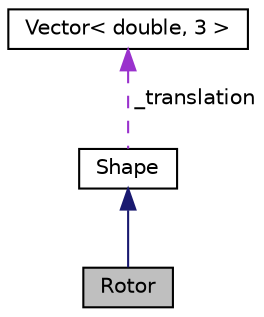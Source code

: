 digraph "Rotor"
{
 // LATEX_PDF_SIZE
  edge [fontname="Helvetica",fontsize="10",labelfontname="Helvetica",labelfontsize="10"];
  node [fontname="Helvetica",fontsize="10",shape=record];
  Node1 [label="Rotor",height=0.2,width=0.4,color="black", fillcolor="grey75", style="filled", fontcolor="black",tooltip="Modeluje pojęcie wirnika jako zbiór punktów w przestrzeni."];
  Node2 -> Node1 [dir="back",color="midnightblue",fontsize="10",style="solid",fontname="Helvetica"];
  Node2 [label="Shape",height=0.2,width=0.4,color="black", fillcolor="white", style="filled",URL="$class_shape.html",tooltip="Modeluje pojęcie bryły jako zbiór punktów w przestrzeni."];
  Node3 -> Node2 [dir="back",color="darkorchid3",fontsize="10",style="dashed",label=" _translation" ,fontname="Helvetica"];
  Node3 [label="Vector\< double, 3 \>",height=0.2,width=0.4,color="black", fillcolor="white", style="filled",URL="$class_vector.html",tooltip=" "];
}
